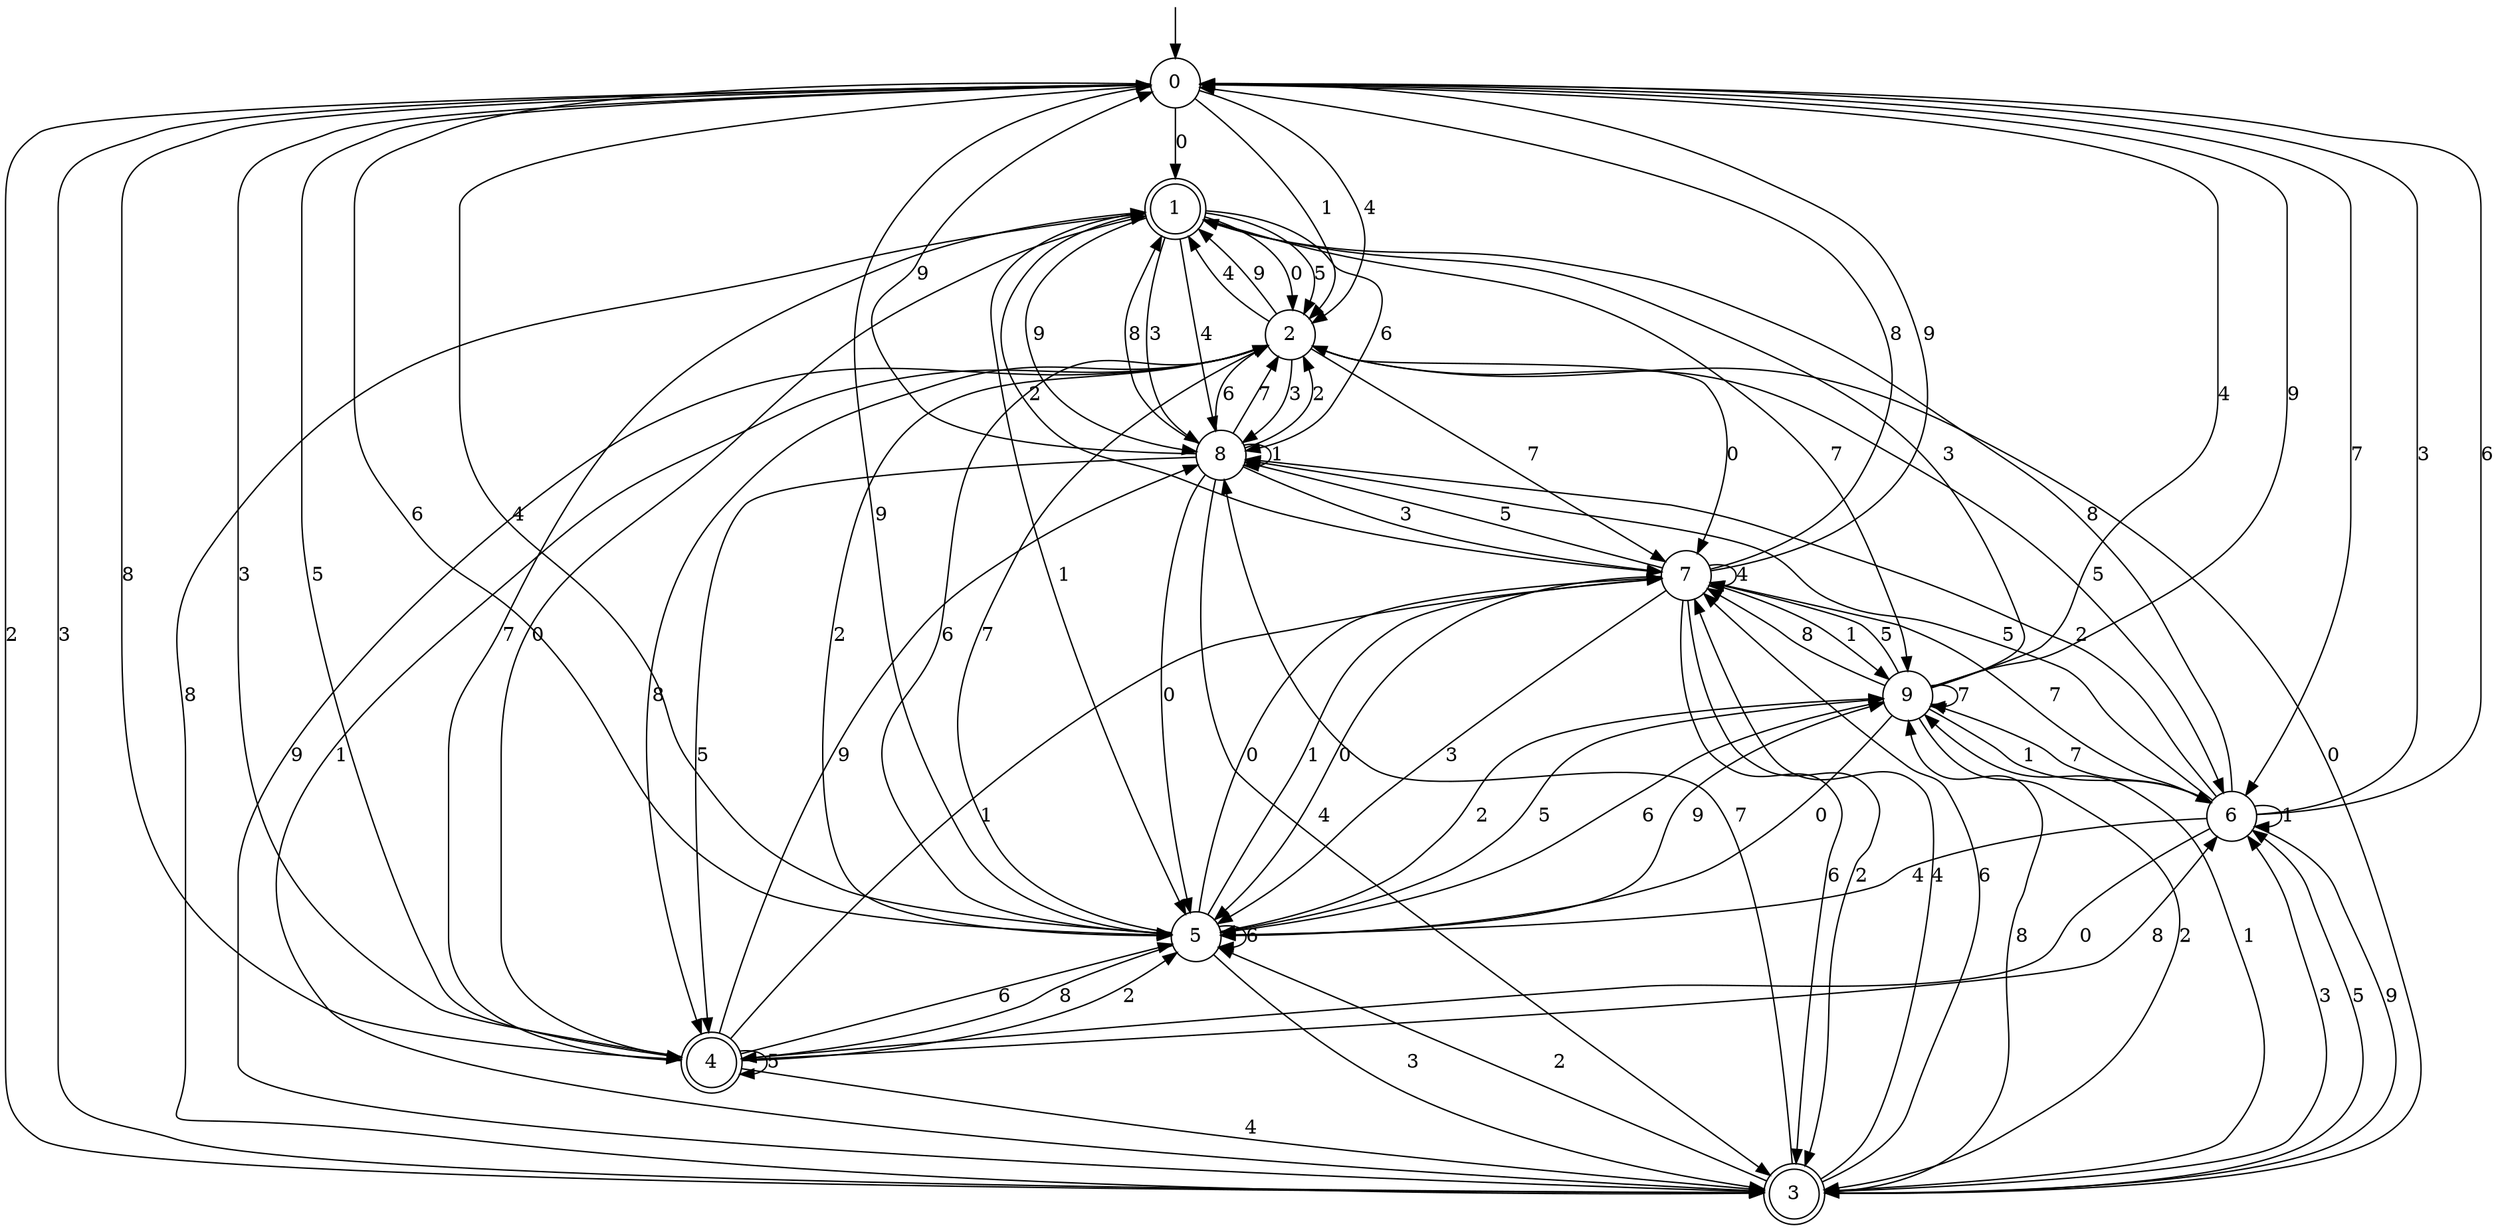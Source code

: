 digraph g {

	s0 [shape="circle" label="0"];
	s1 [shape="doublecircle" label="1"];
	s2 [shape="circle" label="2"];
	s3 [shape="doublecircle" label="3"];
	s4 [shape="doublecircle" label="4"];
	s5 [shape="circle" label="5"];
	s6 [shape="circle" label="6"];
	s7 [shape="circle" label="7"];
	s8 [shape="circle" label="8"];
	s9 [shape="circle" label="9"];
	s0 -> s1 [label="0"];
	s0 -> s2 [label="1"];
	s0 -> s3 [label="2"];
	s0 -> s3 [label="3"];
	s0 -> s2 [label="4"];
	s0 -> s4 [label="5"];
	s0 -> s5 [label="6"];
	s0 -> s6 [label="7"];
	s0 -> s4 [label="8"];
	s0 -> s5 [label="9"];
	s1 -> s2 [label="0"];
	s1 -> s5 [label="1"];
	s1 -> s7 [label="2"];
	s1 -> s8 [label="3"];
	s1 -> s8 [label="4"];
	s1 -> s2 [label="5"];
	s1 -> s8 [label="6"];
	s1 -> s9 [label="7"];
	s1 -> s3 [label="8"];
	s1 -> s8 [label="9"];
	s2 -> s7 [label="0"];
	s2 -> s3 [label="1"];
	s2 -> s5 [label="2"];
	s2 -> s8 [label="3"];
	s2 -> s1 [label="4"];
	s2 -> s6 [label="5"];
	s2 -> s5 [label="6"];
	s2 -> s7 [label="7"];
	s2 -> s4 [label="8"];
	s2 -> s1 [label="9"];
	s3 -> s2 [label="0"];
	s3 -> s9 [label="1"];
	s3 -> s5 [label="2"];
	s3 -> s6 [label="3"];
	s3 -> s7 [label="4"];
	s3 -> s6 [label="5"];
	s3 -> s7 [label="6"];
	s3 -> s8 [label="7"];
	s3 -> s9 [label="8"];
	s3 -> s2 [label="9"];
	s4 -> s1 [label="0"];
	s4 -> s7 [label="1"];
	s4 -> s5 [label="2"];
	s4 -> s0 [label="3"];
	s4 -> s3 [label="4"];
	s4 -> s4 [label="5"];
	s4 -> s5 [label="6"];
	s4 -> s1 [label="7"];
	s4 -> s6 [label="8"];
	s4 -> s8 [label="9"];
	s5 -> s7 [label="0"];
	s5 -> s7 [label="1"];
	s5 -> s9 [label="2"];
	s5 -> s3 [label="3"];
	s5 -> s0 [label="4"];
	s5 -> s9 [label="5"];
	s5 -> s5 [label="6"];
	s5 -> s2 [label="7"];
	s5 -> s4 [label="8"];
	s5 -> s9 [label="9"];
	s6 -> s4 [label="0"];
	s6 -> s6 [label="1"];
	s6 -> s8 [label="2"];
	s6 -> s0 [label="3"];
	s6 -> s5 [label="4"];
	s6 -> s8 [label="5"];
	s6 -> s0 [label="6"];
	s6 -> s9 [label="7"];
	s6 -> s1 [label="8"];
	s6 -> s3 [label="9"];
	s7 -> s5 [label="0"];
	s7 -> s9 [label="1"];
	s7 -> s3 [label="2"];
	s7 -> s5 [label="3"];
	s7 -> s7 [label="4"];
	s7 -> s8 [label="5"];
	s7 -> s3 [label="6"];
	s7 -> s6 [label="7"];
	s7 -> s0 [label="8"];
	s7 -> s0 [label="9"];
	s8 -> s5 [label="0"];
	s8 -> s8 [label="1"];
	s8 -> s2 [label="2"];
	s8 -> s7 [label="3"];
	s8 -> s3 [label="4"];
	s8 -> s4 [label="5"];
	s8 -> s2 [label="6"];
	s8 -> s2 [label="7"];
	s8 -> s1 [label="8"];
	s8 -> s0 [label="9"];
	s9 -> s5 [label="0"];
	s9 -> s6 [label="1"];
	s9 -> s3 [label="2"];
	s9 -> s1 [label="3"];
	s9 -> s0 [label="4"];
	s9 -> s7 [label="5"];
	s9 -> s5 [label="6"];
	s9 -> s9 [label="7"];
	s9 -> s7 [label="8"];
	s9 -> s0 [label="9"];

__start0 [label="" shape="none" width="0" height="0"];
__start0 -> s0;

}
